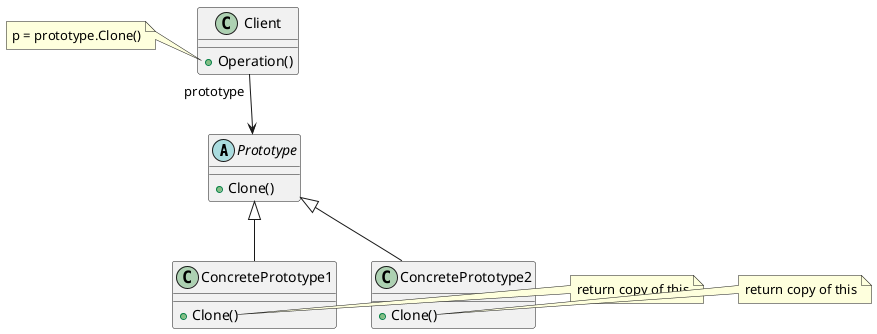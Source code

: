 @startuml
together {
  abstract class Prototype
  class ConcretePrototype1
  class ConcretePrototype2
  class Client
}

Client "prototype" --> Prototype
Prototype <|-- ConcretePrototype1
Prototype <|-- ConcretePrototype2

class Client {
  +Operation()
}
abstract class Prototype {
  +Clone()
}
class ConcretePrototype1 {
  +Clone()
}
class ConcretePrototype2 {
  +Clone()
}

note left of Client::"Operation"
  p = prototype.Clone()
end note
note left of ConcretePrototype1::"Clone"
  return copy of this
end note
note right of ConcretePrototype2::"Clone"
  return copy of this
end note
@enduml
